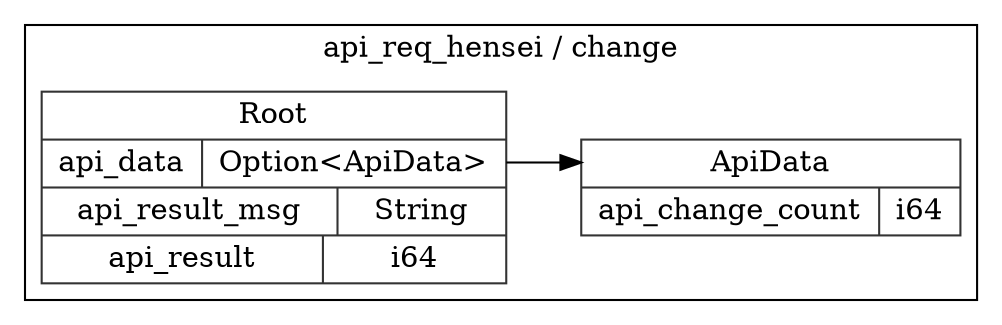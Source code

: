 digraph {
  rankdir=LR;
  subgraph cluster_0 {
    label="api_req_hensei / change";
    node [style="filled", color=white, style="solid", color=gray20];
    api_req_hensei__change__Root [label="<Root> Root  | { api_data | <api_data> Option\<ApiData\> } | { api_result_msg | <api_result_msg> String } | { api_result | <api_result> i64 }", shape=record];
    api_req_hensei__change__ApiData;
    api_req_hensei__change__Root:api_data:e -> api_req_hensei__change__ApiData:ApiData:w;
    api_req_hensei__change__ApiData [label="<ApiData> ApiData  | { api_change_count | <api_change_count> i64 }", shape=record];
  }
}
